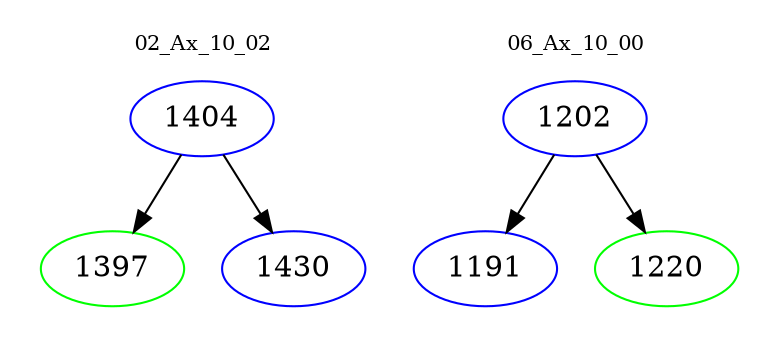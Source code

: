 digraph{
subgraph cluster_0 {
color = white
label = "02_Ax_10_02";
fontsize=10;
T0_1404 [label="1404", color="blue"]
T0_1404 -> T0_1397 [color="black"]
T0_1397 [label="1397", color="green"]
T0_1404 -> T0_1430 [color="black"]
T0_1430 [label="1430", color="blue"]
}
subgraph cluster_1 {
color = white
label = "06_Ax_10_00";
fontsize=10;
T1_1202 [label="1202", color="blue"]
T1_1202 -> T1_1191 [color="black"]
T1_1191 [label="1191", color="blue"]
T1_1202 -> T1_1220 [color="black"]
T1_1220 [label="1220", color="green"]
}
}
